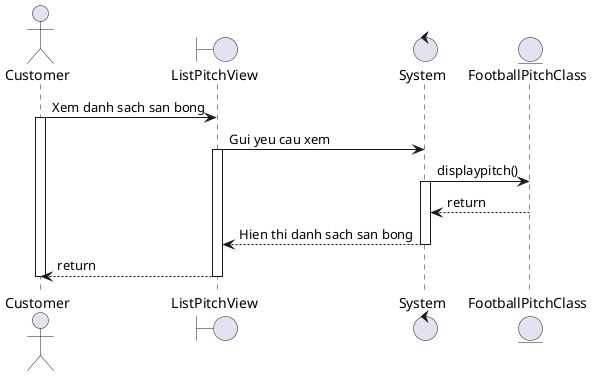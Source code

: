 @startuml
actor       Customer    as 1
boundary    ListPitchView    as 2
control     System     as 3
entity      FootballPitchClass     as 4

1->2 : Xem danh sach san bong
activate 1
2->3 : Gui yeu cau xem
activate 2
3->4 : displaypitch()
activate 3
4-->3 : return
3-->2 : Hien thi danh sach san bong 
deactivate 3
2-->1 : return
deactivate 2
deactivate 1

@enduml